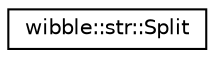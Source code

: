 digraph G
{
  edge [fontname="Helvetica",fontsize="10",labelfontname="Helvetica",labelfontsize="10"];
  node [fontname="Helvetica",fontsize="10",shape=record];
  rankdir="LR";
  Node1 [label="wibble::str::Split",height=0.2,width=0.4,color="black", fillcolor="white", style="filled",URL="$classwibble_1_1str_1_1Split.html",tooltip="Split a string where a given substring is found."];
}
